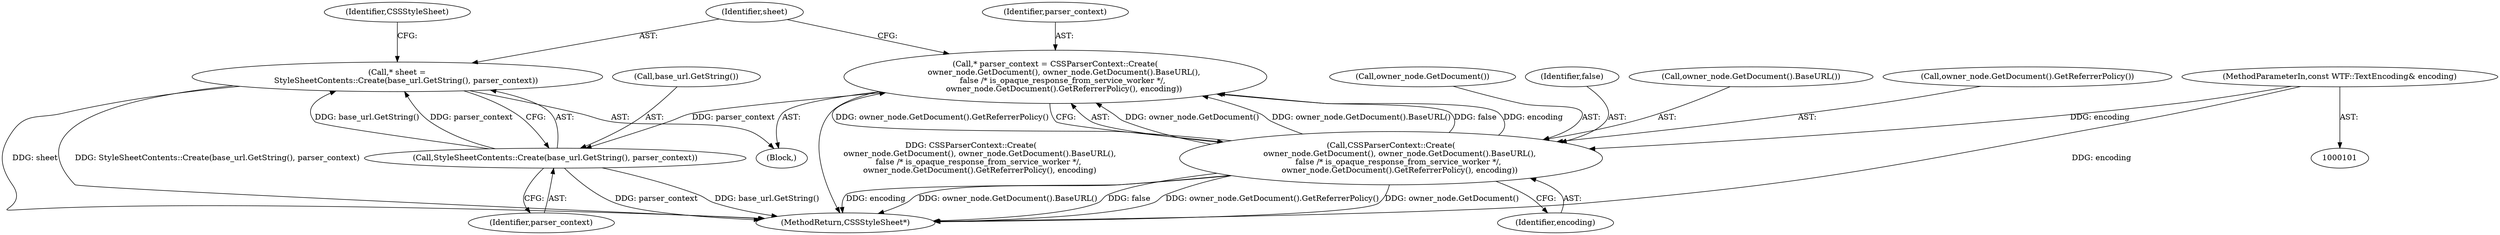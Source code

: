 digraph "0_Chrome_0c45ffd2a1b2b6b91aaaac989ad10a76765083c6_0@pointer" {
"1000117" [label="(Call,* sheet =\n       StyleSheetContents::Create(base_url.GetString(), parser_context))"];
"1000119" [label="(Call,StyleSheetContents::Create(base_url.GetString(), parser_context))"];
"1000108" [label="(Call,* parser_context = CSSParserContext::Create(\n       owner_node.GetDocument(), owner_node.GetDocument().BaseURL(),\n      false /* is_opaque_response_from_service_worker */,\n       owner_node.GetDocument().GetReferrerPolicy(), encoding))"];
"1000110" [label="(Call,CSSParserContext::Create(\n       owner_node.GetDocument(), owner_node.GetDocument().BaseURL(),\n      false /* is_opaque_response_from_service_worker */,\n       owner_node.GetDocument().GetReferrerPolicy(), encoding))"];
"1000105" [label="(MethodParameterIn,const WTF::TextEncoding& encoding)"];
"1000125" [label="(MethodReturn,CSSStyleSheet*)"];
"1000124" [label="(Identifier,CSSStyleSheet)"];
"1000118" [label="(Identifier,sheet)"];
"1000110" [label="(Call,CSSParserContext::Create(\n       owner_node.GetDocument(), owner_node.GetDocument().BaseURL(),\n      false /* is_opaque_response_from_service_worker */,\n       owner_node.GetDocument().GetReferrerPolicy(), encoding))"];
"1000111" [label="(Call,owner_node.GetDocument())"];
"1000117" [label="(Call,* sheet =\n       StyleSheetContents::Create(base_url.GetString(), parser_context))"];
"1000109" [label="(Identifier,parser_context)"];
"1000120" [label="(Call,base_url.GetString())"];
"1000119" [label="(Call,StyleSheetContents::Create(base_url.GetString(), parser_context))"];
"1000108" [label="(Call,* parser_context = CSSParserContext::Create(\n       owner_node.GetDocument(), owner_node.GetDocument().BaseURL(),\n      false /* is_opaque_response_from_service_worker */,\n       owner_node.GetDocument().GetReferrerPolicy(), encoding))"];
"1000121" [label="(Identifier,parser_context)"];
"1000113" [label="(Identifier,false)"];
"1000105" [label="(MethodParameterIn,const WTF::TextEncoding& encoding)"];
"1000106" [label="(Block,)"];
"1000115" [label="(Identifier,encoding)"];
"1000112" [label="(Call,owner_node.GetDocument().BaseURL())"];
"1000114" [label="(Call,owner_node.GetDocument().GetReferrerPolicy())"];
"1000117" -> "1000106"  [label="AST: "];
"1000117" -> "1000119"  [label="CFG: "];
"1000118" -> "1000117"  [label="AST: "];
"1000119" -> "1000117"  [label="AST: "];
"1000124" -> "1000117"  [label="CFG: "];
"1000117" -> "1000125"  [label="DDG: sheet"];
"1000117" -> "1000125"  [label="DDG: StyleSheetContents::Create(base_url.GetString(), parser_context)"];
"1000119" -> "1000117"  [label="DDG: base_url.GetString()"];
"1000119" -> "1000117"  [label="DDG: parser_context"];
"1000119" -> "1000121"  [label="CFG: "];
"1000120" -> "1000119"  [label="AST: "];
"1000121" -> "1000119"  [label="AST: "];
"1000119" -> "1000125"  [label="DDG: parser_context"];
"1000119" -> "1000125"  [label="DDG: base_url.GetString()"];
"1000108" -> "1000119"  [label="DDG: parser_context"];
"1000108" -> "1000106"  [label="AST: "];
"1000108" -> "1000110"  [label="CFG: "];
"1000109" -> "1000108"  [label="AST: "];
"1000110" -> "1000108"  [label="AST: "];
"1000118" -> "1000108"  [label="CFG: "];
"1000108" -> "1000125"  [label="DDG: CSSParserContext::Create(\n       owner_node.GetDocument(), owner_node.GetDocument().BaseURL(),\n      false /* is_opaque_response_from_service_worker */,\n       owner_node.GetDocument().GetReferrerPolicy(), encoding)"];
"1000110" -> "1000108"  [label="DDG: owner_node.GetDocument()"];
"1000110" -> "1000108"  [label="DDG: owner_node.GetDocument().BaseURL()"];
"1000110" -> "1000108"  [label="DDG: false"];
"1000110" -> "1000108"  [label="DDG: encoding"];
"1000110" -> "1000108"  [label="DDG: owner_node.GetDocument().GetReferrerPolicy()"];
"1000110" -> "1000115"  [label="CFG: "];
"1000111" -> "1000110"  [label="AST: "];
"1000112" -> "1000110"  [label="AST: "];
"1000113" -> "1000110"  [label="AST: "];
"1000114" -> "1000110"  [label="AST: "];
"1000115" -> "1000110"  [label="AST: "];
"1000110" -> "1000125"  [label="DDG: owner_node.GetDocument().GetReferrerPolicy()"];
"1000110" -> "1000125"  [label="DDG: owner_node.GetDocument()"];
"1000110" -> "1000125"  [label="DDG: encoding"];
"1000110" -> "1000125"  [label="DDG: owner_node.GetDocument().BaseURL()"];
"1000110" -> "1000125"  [label="DDG: false"];
"1000105" -> "1000110"  [label="DDG: encoding"];
"1000105" -> "1000101"  [label="AST: "];
"1000105" -> "1000125"  [label="DDG: encoding"];
}
